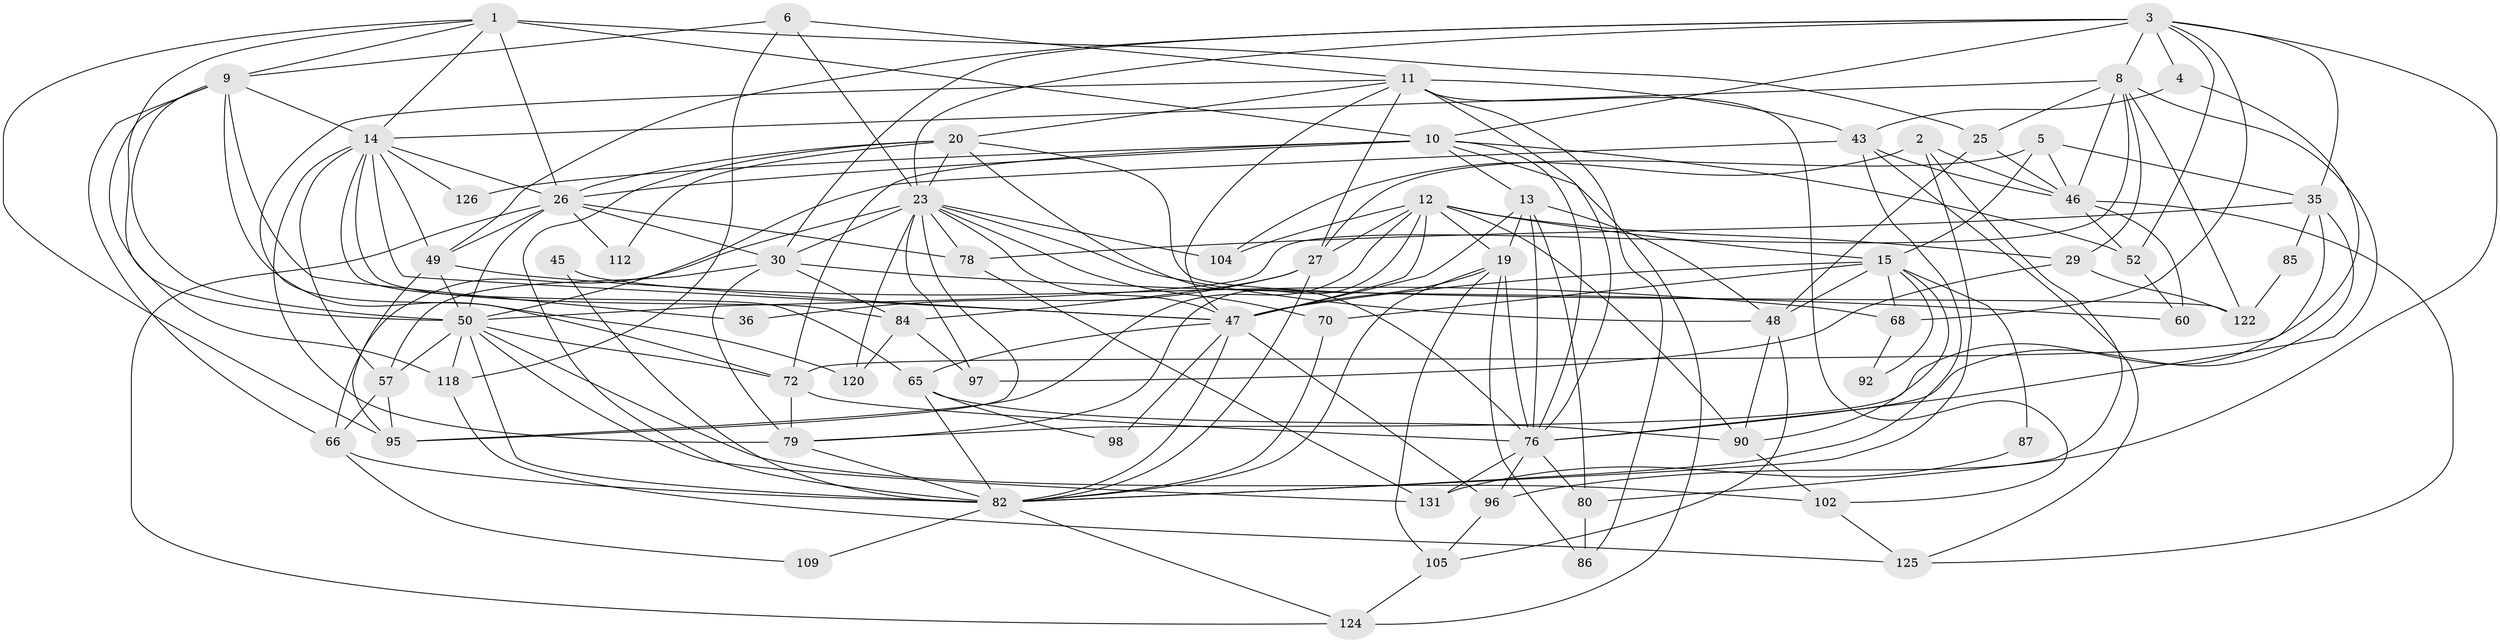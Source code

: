 // original degree distribution, {3: 0.17293233082706766, 4: 0.3458646616541353, 2: 0.15037593984962405, 6: 0.09774436090225563, 5: 0.21052631578947367, 7: 0.022556390977443608}
// Generated by graph-tools (version 1.1) at 2025/14/03/09/25 04:14:57]
// undirected, 66 vertices, 183 edges
graph export_dot {
graph [start="1"]
  node [color=gray90,style=filled];
  1 [super="+34"];
  2;
  3 [super="+22"];
  4 [super="+7"];
  5;
  6 [super="+33"];
  8 [super="+18"];
  9 [super="+51+55"];
  10 [super="+17"];
  11 [super="+54+41+133"];
  12 [super="+21+44"];
  13 [super="+38"];
  14 [super="+75+16+127"];
  15 [super="+28"];
  19 [super="+111"];
  20 [super="+62"];
  23 [super="+31+24"];
  25;
  26 [super="+94"];
  27 [super="+32"];
  29;
  30 [super="+59"];
  35 [super="+64+40"];
  36;
  43 [super="+71"];
  45;
  46 [super="+91"];
  47 [super="+93+73"];
  48 [super="+67"];
  49 [super="+77"];
  50 [super="+56"];
  52;
  57 [super="+81"];
  60;
  65 [super="+128"];
  66;
  68;
  70;
  72 [super="+101"];
  76 [super="+114"];
  78;
  79 [super="+88"];
  80;
  82 [super="+129+107+106"];
  84 [super="+130"];
  85;
  86;
  87;
  90 [super="+99"];
  92;
  95;
  96 [super="+110"];
  97;
  98;
  102;
  104;
  105;
  109;
  112;
  118;
  120;
  122;
  124;
  125;
  126;
  131;
  1 -- 10 [weight=2];
  1 -- 50;
  1 -- 25;
  1 -- 9;
  1 -- 14;
  1 -- 95;
  1 -- 26;
  2 -- 46;
  2 -- 80;
  2 -- 104;
  2 -- 82;
  3 -- 96;
  3 -- 4;
  3 -- 35;
  3 -- 68;
  3 -- 52;
  3 -- 10;
  3 -- 23;
  3 -- 8;
  3 -- 30;
  3 -- 49;
  4 -- 72;
  4 -- 43;
  5 -- 27;
  5 -- 35;
  5 -- 15;
  5 -- 46;
  6 -- 9;
  6 -- 118;
  6 -- 11;
  6 -- 23;
  8 -- 25;
  8 -- 14;
  8 -- 46;
  8 -- 50;
  8 -- 122;
  8 -- 29;
  8 -- 76;
  9 -- 118;
  9 -- 36;
  9 -- 120;
  9 -- 66;
  9 -- 14;
  9 -- 50;
  10 -- 52;
  10 -- 72;
  10 -- 124;
  10 -- 13;
  10 -- 126;
  10 -- 26;
  10 -- 76;
  11 -- 102;
  11 -- 20;
  11 -- 27;
  11 -- 43 [weight=2];
  11 -- 47;
  11 -- 86;
  11 -- 72;
  11 -- 76;
  12 -- 79;
  12 -- 47 [weight=4];
  12 -- 104;
  12 -- 27 [weight=2];
  12 -- 95;
  12 -- 15;
  12 -- 19;
  12 -- 90;
  12 -- 29;
  13 -- 47;
  13 -- 80;
  13 -- 19;
  13 -- 48;
  13 -- 76;
  14 -- 126;
  14 -- 65;
  14 -- 79 [weight=2];
  14 -- 57;
  14 -- 84;
  14 -- 26;
  14 -- 49;
  14 -- 47;
  15 -- 90;
  15 -- 68;
  15 -- 70;
  15 -- 47 [weight=2];
  15 -- 87;
  15 -- 92;
  15 -- 48;
  19 -- 76;
  19 -- 86;
  19 -- 47;
  19 -- 105;
  19 -- 82;
  20 -- 26 [weight=2];
  20 -- 122;
  20 -- 112;
  20 -- 82;
  20 -- 23;
  20 -- 76;
  23 -- 95;
  23 -- 97;
  23 -- 66;
  23 -- 70;
  23 -- 104;
  23 -- 78;
  23 -- 120;
  23 -- 30;
  23 -- 48;
  23 -- 47;
  25 -- 46;
  25 -- 48;
  26 -- 78;
  26 -- 112;
  26 -- 49;
  26 -- 50;
  26 -- 124;
  26 -- 30;
  27 -- 36;
  27 -- 82;
  27 -- 84;
  29 -- 122;
  29 -- 97;
  30 -- 79;
  30 -- 84;
  30 -- 60;
  30 -- 57;
  35 -- 85;
  35 -- 78;
  35 -- 79;
  35 -- 76;
  43 -- 125;
  43 -- 46 [weight=2];
  43 -- 50;
  43 -- 82;
  45 -- 82;
  45 -- 47;
  46 -- 60 [weight=2];
  46 -- 52;
  46 -- 125;
  47 -- 98;
  47 -- 82;
  47 -- 96;
  47 -- 65;
  48 -- 105;
  48 -- 90;
  49 -- 95;
  49 -- 68;
  49 -- 50;
  50 -- 131;
  50 -- 102;
  50 -- 72;
  50 -- 118;
  50 -- 82;
  50 -- 57;
  52 -- 60;
  57 -- 66;
  57 -- 95;
  65 -- 90 [weight=2];
  65 -- 98;
  65 -- 82;
  66 -- 109;
  66 -- 82;
  68 -- 92;
  70 -- 82;
  72 -- 76;
  72 -- 79;
  76 -- 96;
  76 -- 80;
  76 -- 131;
  78 -- 131;
  79 -- 82;
  80 -- 86;
  82 -- 109;
  82 -- 124;
  84 -- 97;
  84 -- 120;
  85 -- 122;
  87 -- 131;
  90 -- 102;
  96 -- 105;
  102 -- 125;
  105 -- 124;
  118 -- 125;
}

